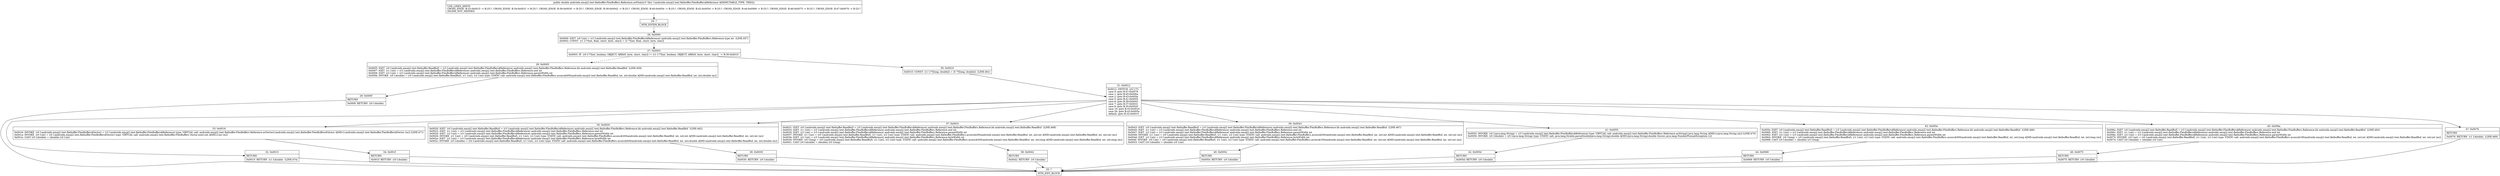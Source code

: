 digraph "CFG forandroidx.emoji2.text.flatbuffer.FlexBuffers.Reference.asFloat()D" {
Node_24 [shape=record,label="{24\:\ ?|MTH_ENTER_BLOCK\l}"];
Node_26 [shape=record,label="{26\:\ 0x0000|0x0000: IGET  (r0 I:int) = (r3 I:androidx.emoji2.text.flatbuffer.FlexBuffers$Reference) androidx.emoji2.text.flatbuffer.FlexBuffers.Reference.type int  (LINE:457)\l0x0002: CONST  (r1 I:??[int, float, short, byte, char]) = (3 ??[int, float, short, byte, char]) \l}"];
Node_27 [shape=record,label="{27\:\ 0x0003|0x0003: IF  (r0 I:??[int, boolean, OBJECT, ARRAY, byte, short, char]) != (r1 I:??[int, boolean, OBJECT, ARRAY, byte, short, char])  \-\> B:30:0x0010 \l}"];
Node_28 [shape=record,label="{28\:\ 0x0005|0x0005: IGET  (r0 I:androidx.emoji2.text.flatbuffer.ReadBuf) = (r3 I:androidx.emoji2.text.flatbuffer.FlexBuffers$Reference) androidx.emoji2.text.flatbuffer.FlexBuffers.Reference.bb androidx.emoji2.text.flatbuffer.ReadBuf  (LINE:459)\l0x0007: IGET  (r1 I:int) = (r3 I:androidx.emoji2.text.flatbuffer.FlexBuffers$Reference) androidx.emoji2.text.flatbuffer.FlexBuffers.Reference.end int \l0x0009: IGET  (r2 I:int) = (r3 I:androidx.emoji2.text.flatbuffer.FlexBuffers$Reference) androidx.emoji2.text.flatbuffer.FlexBuffers.Reference.parentWidth int \l0x000b: INVOKE  (r0 I:double) = (r0 I:androidx.emoji2.text.flatbuffer.ReadBuf), (r1 I:int), (r2 I:int) type: STATIC call: androidx.emoji2.text.flatbuffer.FlexBuffers.access$400(androidx.emoji2.text.flatbuffer.ReadBuf, int, int):double A[MD:(androidx.emoji2.text.flatbuffer.ReadBuf, int, int):double (m)]\l}"];
Node_29 [shape=record,label="{29\:\ 0x000f|RETURN\l|0x000f: RETURN  (r0 I:double) \l}"];
Node_25 [shape=record,label="{25\:\ ?|MTH_EXIT_BLOCK\l}"];
Node_30 [shape=record,label="{30\:\ 0x0010|0x0010: CONST  (r1 I:??[long, double]) = (0 ??[long, double])  (LINE:461)\l}"];
Node_31 [shape=record,label="{31\:\ 0x0012|0x0012: SWITCH  (r0 I:??)\l case 0: goto B:47:0x0076\l case 1: goto B:45:0x006a\l case 2: goto B:43:0x005e\l case 5: goto B:41:0x0055\l case 6: goto B:39:0x0043\l case 7: goto B:37:0x0031\l case 8: goto B:35:0x0020\l case 10: goto B:33:0x0016\l case 26: goto B:43:0x005e\l default: goto B:32:0x0015 \l}"];
Node_32 [shape=record,label="{32\:\ 0x0015|RETURN\l|0x0015: RETURN  (r1 I:double)  (LINE:474)\l}"];
Node_33 [shape=record,label="{33\:\ 0x0016|0x0016: INVOKE  (r0 I:androidx.emoji2.text.flatbuffer.FlexBuffers$Vector) = (r3 I:androidx.emoji2.text.flatbuffer.FlexBuffers$Reference) type: VIRTUAL call: androidx.emoji2.text.flatbuffer.FlexBuffers.Reference.asVector():androidx.emoji2.text.flatbuffer.FlexBuffers$Vector A[MD:():androidx.emoji2.text.flatbuffer.FlexBuffers$Vector (m)] (LINE:471)\l0x001a: INVOKE  (r0 I:int) = (r0 I:androidx.emoji2.text.flatbuffer.FlexBuffers$Vector) type: VIRTUAL call: androidx.emoji2.text.flatbuffer.FlexBuffers.Vector.size():int A[MD:():int (m)]\l0x001e: CAST (r0 I:double) = (double) (r0 I:int) \l}"];
Node_34 [shape=record,label="{34\:\ 0x001f|RETURN\l|0x001f: RETURN  (r0 I:double) \l}"];
Node_35 [shape=record,label="{35\:\ 0x0020|0x0020: IGET  (r0 I:androidx.emoji2.text.flatbuffer.ReadBuf) = (r3 I:androidx.emoji2.text.flatbuffer.FlexBuffers$Reference) androidx.emoji2.text.flatbuffer.FlexBuffers.Reference.bb androidx.emoji2.text.flatbuffer.ReadBuf  (LINE:462)\l0x0022: IGET  (r1 I:int) = (r3 I:androidx.emoji2.text.flatbuffer.FlexBuffers$Reference) androidx.emoji2.text.flatbuffer.FlexBuffers.Reference.end int \l0x0024: IGET  (r2 I:int) = (r3 I:androidx.emoji2.text.flatbuffer.FlexBuffers$Reference) androidx.emoji2.text.flatbuffer.FlexBuffers.Reference.parentWidth int \l0x0026: INVOKE  (r1 I:int) = (r0 I:androidx.emoji2.text.flatbuffer.ReadBuf), (r1 I:int), (r2 I:int) type: STATIC call: androidx.emoji2.text.flatbuffer.FlexBuffers.access$200(androidx.emoji2.text.flatbuffer.ReadBuf, int, int):int A[MD:(androidx.emoji2.text.flatbuffer.ReadBuf, int, int):int (m)]\l0x002a: IGET  (r2 I:int) = (r3 I:androidx.emoji2.text.flatbuffer.FlexBuffers$Reference) androidx.emoji2.text.flatbuffer.FlexBuffers.Reference.byteWidth int \l0x002c: INVOKE  (r0 I:double) = (r0 I:androidx.emoji2.text.flatbuffer.ReadBuf), (r1 I:int), (r2 I:int) type: STATIC call: androidx.emoji2.text.flatbuffer.FlexBuffers.access$400(androidx.emoji2.text.flatbuffer.ReadBuf, int, int):double A[MD:(androidx.emoji2.text.flatbuffer.ReadBuf, int, int):double (m)]\l}"];
Node_36 [shape=record,label="{36\:\ 0x0030|RETURN\l|0x0030: RETURN  (r0 I:double) \l}"];
Node_37 [shape=record,label="{37\:\ 0x0031|0x0031: IGET  (r0 I:androidx.emoji2.text.flatbuffer.ReadBuf) = (r3 I:androidx.emoji2.text.flatbuffer.FlexBuffers$Reference) androidx.emoji2.text.flatbuffer.FlexBuffers.Reference.bb androidx.emoji2.text.flatbuffer.ReadBuf  (LINE:468)\l0x0033: IGET  (r1 I:int) = (r3 I:androidx.emoji2.text.flatbuffer.FlexBuffers$Reference) androidx.emoji2.text.flatbuffer.FlexBuffers.Reference.end int \l0x0035: IGET  (r2 I:int) = (r3 I:androidx.emoji2.text.flatbuffer.FlexBuffers$Reference) androidx.emoji2.text.flatbuffer.FlexBuffers.Reference.parentWidth int \l0x0037: INVOKE  (r1 I:int) = (r0 I:androidx.emoji2.text.flatbuffer.ReadBuf), (r1 I:int), (r2 I:int) type: STATIC call: androidx.emoji2.text.flatbuffer.FlexBuffers.access$200(androidx.emoji2.text.flatbuffer.ReadBuf, int, int):int A[MD:(androidx.emoji2.text.flatbuffer.ReadBuf, int, int):int (m)]\l0x003b: IGET  (r2 I:int) = (r3 I:androidx.emoji2.text.flatbuffer.FlexBuffers$Reference) androidx.emoji2.text.flatbuffer.FlexBuffers.Reference.byteWidth int \l0x003d: INVOKE  (r0 I:long) = (r0 I:androidx.emoji2.text.flatbuffer.ReadBuf), (r1 I:int), (r2 I:int) type: STATIC call: androidx.emoji2.text.flatbuffer.FlexBuffers.access$300(androidx.emoji2.text.flatbuffer.ReadBuf, int, int):long A[MD:(androidx.emoji2.text.flatbuffer.ReadBuf, int, int):long (m)]\l0x0041: CAST (r0 I:double) = (double) (r0 I:long) \l}"];
Node_38 [shape=record,label="{38\:\ 0x0042|RETURN\l|0x0042: RETURN  (r0 I:double) \l}"];
Node_39 [shape=record,label="{39\:\ 0x0043|0x0043: IGET  (r0 I:androidx.emoji2.text.flatbuffer.ReadBuf) = (r3 I:androidx.emoji2.text.flatbuffer.FlexBuffers$Reference) androidx.emoji2.text.flatbuffer.FlexBuffers.Reference.bb androidx.emoji2.text.flatbuffer.ReadBuf  (LINE:467)\l0x0045: IGET  (r1 I:int) = (r3 I:androidx.emoji2.text.flatbuffer.FlexBuffers$Reference) androidx.emoji2.text.flatbuffer.FlexBuffers.Reference.end int \l0x0047: IGET  (r2 I:int) = (r3 I:androidx.emoji2.text.flatbuffer.FlexBuffers$Reference) androidx.emoji2.text.flatbuffer.FlexBuffers.Reference.parentWidth int \l0x0049: INVOKE  (r1 I:int) = (r0 I:androidx.emoji2.text.flatbuffer.ReadBuf), (r1 I:int), (r2 I:int) type: STATIC call: androidx.emoji2.text.flatbuffer.FlexBuffers.access$200(androidx.emoji2.text.flatbuffer.ReadBuf, int, int):int A[MD:(androidx.emoji2.text.flatbuffer.ReadBuf, int, int):int (m)]\l0x004d: IGET  (r2 I:int) = (r3 I:androidx.emoji2.text.flatbuffer.FlexBuffers$Reference) androidx.emoji2.text.flatbuffer.FlexBuffers.Reference.byteWidth int \l0x004f: INVOKE  (r0 I:int) = (r0 I:androidx.emoji2.text.flatbuffer.ReadBuf), (r1 I:int), (r2 I:int) type: STATIC call: androidx.emoji2.text.flatbuffer.FlexBuffers.access$100(androidx.emoji2.text.flatbuffer.ReadBuf, int, int):int A[MD:(androidx.emoji2.text.flatbuffer.ReadBuf, int, int):int (m)]\l0x0053: CAST (r0 I:double) = (double) (r0 I:int) \l}"];
Node_40 [shape=record,label="{40\:\ 0x0054|RETURN\l|0x0054: RETURN  (r0 I:double) \l}"];
Node_41 [shape=record,label="{41\:\ 0x0055|0x0055: INVOKE  (r0 I:java.lang.String) = (r3 I:androidx.emoji2.text.flatbuffer.FlexBuffers$Reference) type: VIRTUAL call: androidx.emoji2.text.flatbuffer.FlexBuffers.Reference.asString():java.lang.String A[MD:():java.lang.String (m)] (LINE:470)\l0x0059: INVOKE  (r0 I:double) = (r0 I:java.lang.String) type: STATIC call: java.lang.Double.parseDouble(java.lang.String):double A[MD:(java.lang.String):double throws java.lang.NumberFormatException (c)]\l}"];
Node_42 [shape=record,label="{42\:\ 0x005d|RETURN\l|0x005d: RETURN  (r0 I:double) \l}"];
Node_43 [shape=record,label="{43\:\ 0x005e|0x005e: IGET  (r0 I:androidx.emoji2.text.flatbuffer.ReadBuf) = (r3 I:androidx.emoji2.text.flatbuffer.FlexBuffers$Reference) androidx.emoji2.text.flatbuffer.FlexBuffers.Reference.bb androidx.emoji2.text.flatbuffer.ReadBuf  (LINE:466)\l0x0060: IGET  (r1 I:int) = (r3 I:androidx.emoji2.text.flatbuffer.FlexBuffers$Reference) androidx.emoji2.text.flatbuffer.FlexBuffers.Reference.end int \l0x0062: IGET  (r2 I:int) = (r3 I:androidx.emoji2.text.flatbuffer.FlexBuffers$Reference) androidx.emoji2.text.flatbuffer.FlexBuffers.Reference.parentWidth int \l0x0064: INVOKE  (r0 I:long) = (r0 I:androidx.emoji2.text.flatbuffer.ReadBuf), (r1 I:int), (r2 I:int) type: STATIC call: androidx.emoji2.text.flatbuffer.FlexBuffers.access$300(androidx.emoji2.text.flatbuffer.ReadBuf, int, int):long A[MD:(androidx.emoji2.text.flatbuffer.ReadBuf, int, int):long (m)]\l0x0068: CAST (r0 I:double) = (double) (r0 I:long) \l}"];
Node_44 [shape=record,label="{44\:\ 0x0069|RETURN\l|0x0069: RETURN  (r0 I:double) \l}"];
Node_45 [shape=record,label="{45\:\ 0x006a|0x006a: IGET  (r0 I:androidx.emoji2.text.flatbuffer.ReadBuf) = (r3 I:androidx.emoji2.text.flatbuffer.FlexBuffers$Reference) androidx.emoji2.text.flatbuffer.FlexBuffers.Reference.bb androidx.emoji2.text.flatbuffer.ReadBuf  (LINE:463)\l0x006c: IGET  (r1 I:int) = (r3 I:androidx.emoji2.text.flatbuffer.FlexBuffers$Reference) androidx.emoji2.text.flatbuffer.FlexBuffers.Reference.end int \l0x006e: IGET  (r2 I:int) = (r3 I:androidx.emoji2.text.flatbuffer.FlexBuffers$Reference) androidx.emoji2.text.flatbuffer.FlexBuffers.Reference.parentWidth int \l0x0070: INVOKE  (r0 I:int) = (r0 I:androidx.emoji2.text.flatbuffer.ReadBuf), (r1 I:int), (r2 I:int) type: STATIC call: androidx.emoji2.text.flatbuffer.FlexBuffers.access$100(androidx.emoji2.text.flatbuffer.ReadBuf, int, int):int A[MD:(androidx.emoji2.text.flatbuffer.ReadBuf, int, int):int (m)]\l0x0074: CAST (r0 I:double) = (double) (r0 I:int) \l}"];
Node_46 [shape=record,label="{46\:\ 0x0075|RETURN\l|0x0075: RETURN  (r0 I:double) \l}"];
Node_47 [shape=record,label="{47\:\ 0x0076|RETURN\l|0x0076: RETURN  (r1 I:double)  (LINE:469)\l}"];
MethodNode[shape=record,label="{public double androidx.emoji2.text.flatbuffer.FlexBuffers.Reference.asFloat((r3 'this' I:androidx.emoji2.text.flatbuffer.FlexBuffers$Reference A[IMMUTABLE_TYPE, THIS]))  | USE_LINES_HINTS\lCROSS_EDGE: B:32:0x0015 \-\> B:25:?, CROSS_EDGE: B:34:0x001f \-\> B:25:?, CROSS_EDGE: B:36:0x0030 \-\> B:25:?, CROSS_EDGE: B:38:0x0042 \-\> B:25:?, CROSS_EDGE: B:40:0x0054 \-\> B:25:?, CROSS_EDGE: B:42:0x005d \-\> B:25:?, CROSS_EDGE: B:44:0x0069 \-\> B:25:?, CROSS_EDGE: B:46:0x0075 \-\> B:25:?, CROSS_EDGE: B:47:0x0076 \-\> B:25:?\lINLINE_NOT_NEEDED\l}"];
MethodNode -> Node_24;Node_24 -> Node_26;
Node_26 -> Node_27;
Node_27 -> Node_28[style=dashed];
Node_27 -> Node_30;
Node_28 -> Node_29;
Node_29 -> Node_25;
Node_30 -> Node_31;
Node_31 -> Node_32;
Node_31 -> Node_33;
Node_31 -> Node_35;
Node_31 -> Node_37;
Node_31 -> Node_39;
Node_31 -> Node_41;
Node_31 -> Node_43;
Node_31 -> Node_45;
Node_31 -> Node_47;
Node_32 -> Node_25;
Node_33 -> Node_34;
Node_34 -> Node_25;
Node_35 -> Node_36;
Node_36 -> Node_25;
Node_37 -> Node_38;
Node_38 -> Node_25;
Node_39 -> Node_40;
Node_40 -> Node_25;
Node_41 -> Node_42;
Node_42 -> Node_25;
Node_43 -> Node_44;
Node_44 -> Node_25;
Node_45 -> Node_46;
Node_46 -> Node_25;
Node_47 -> Node_25;
}

